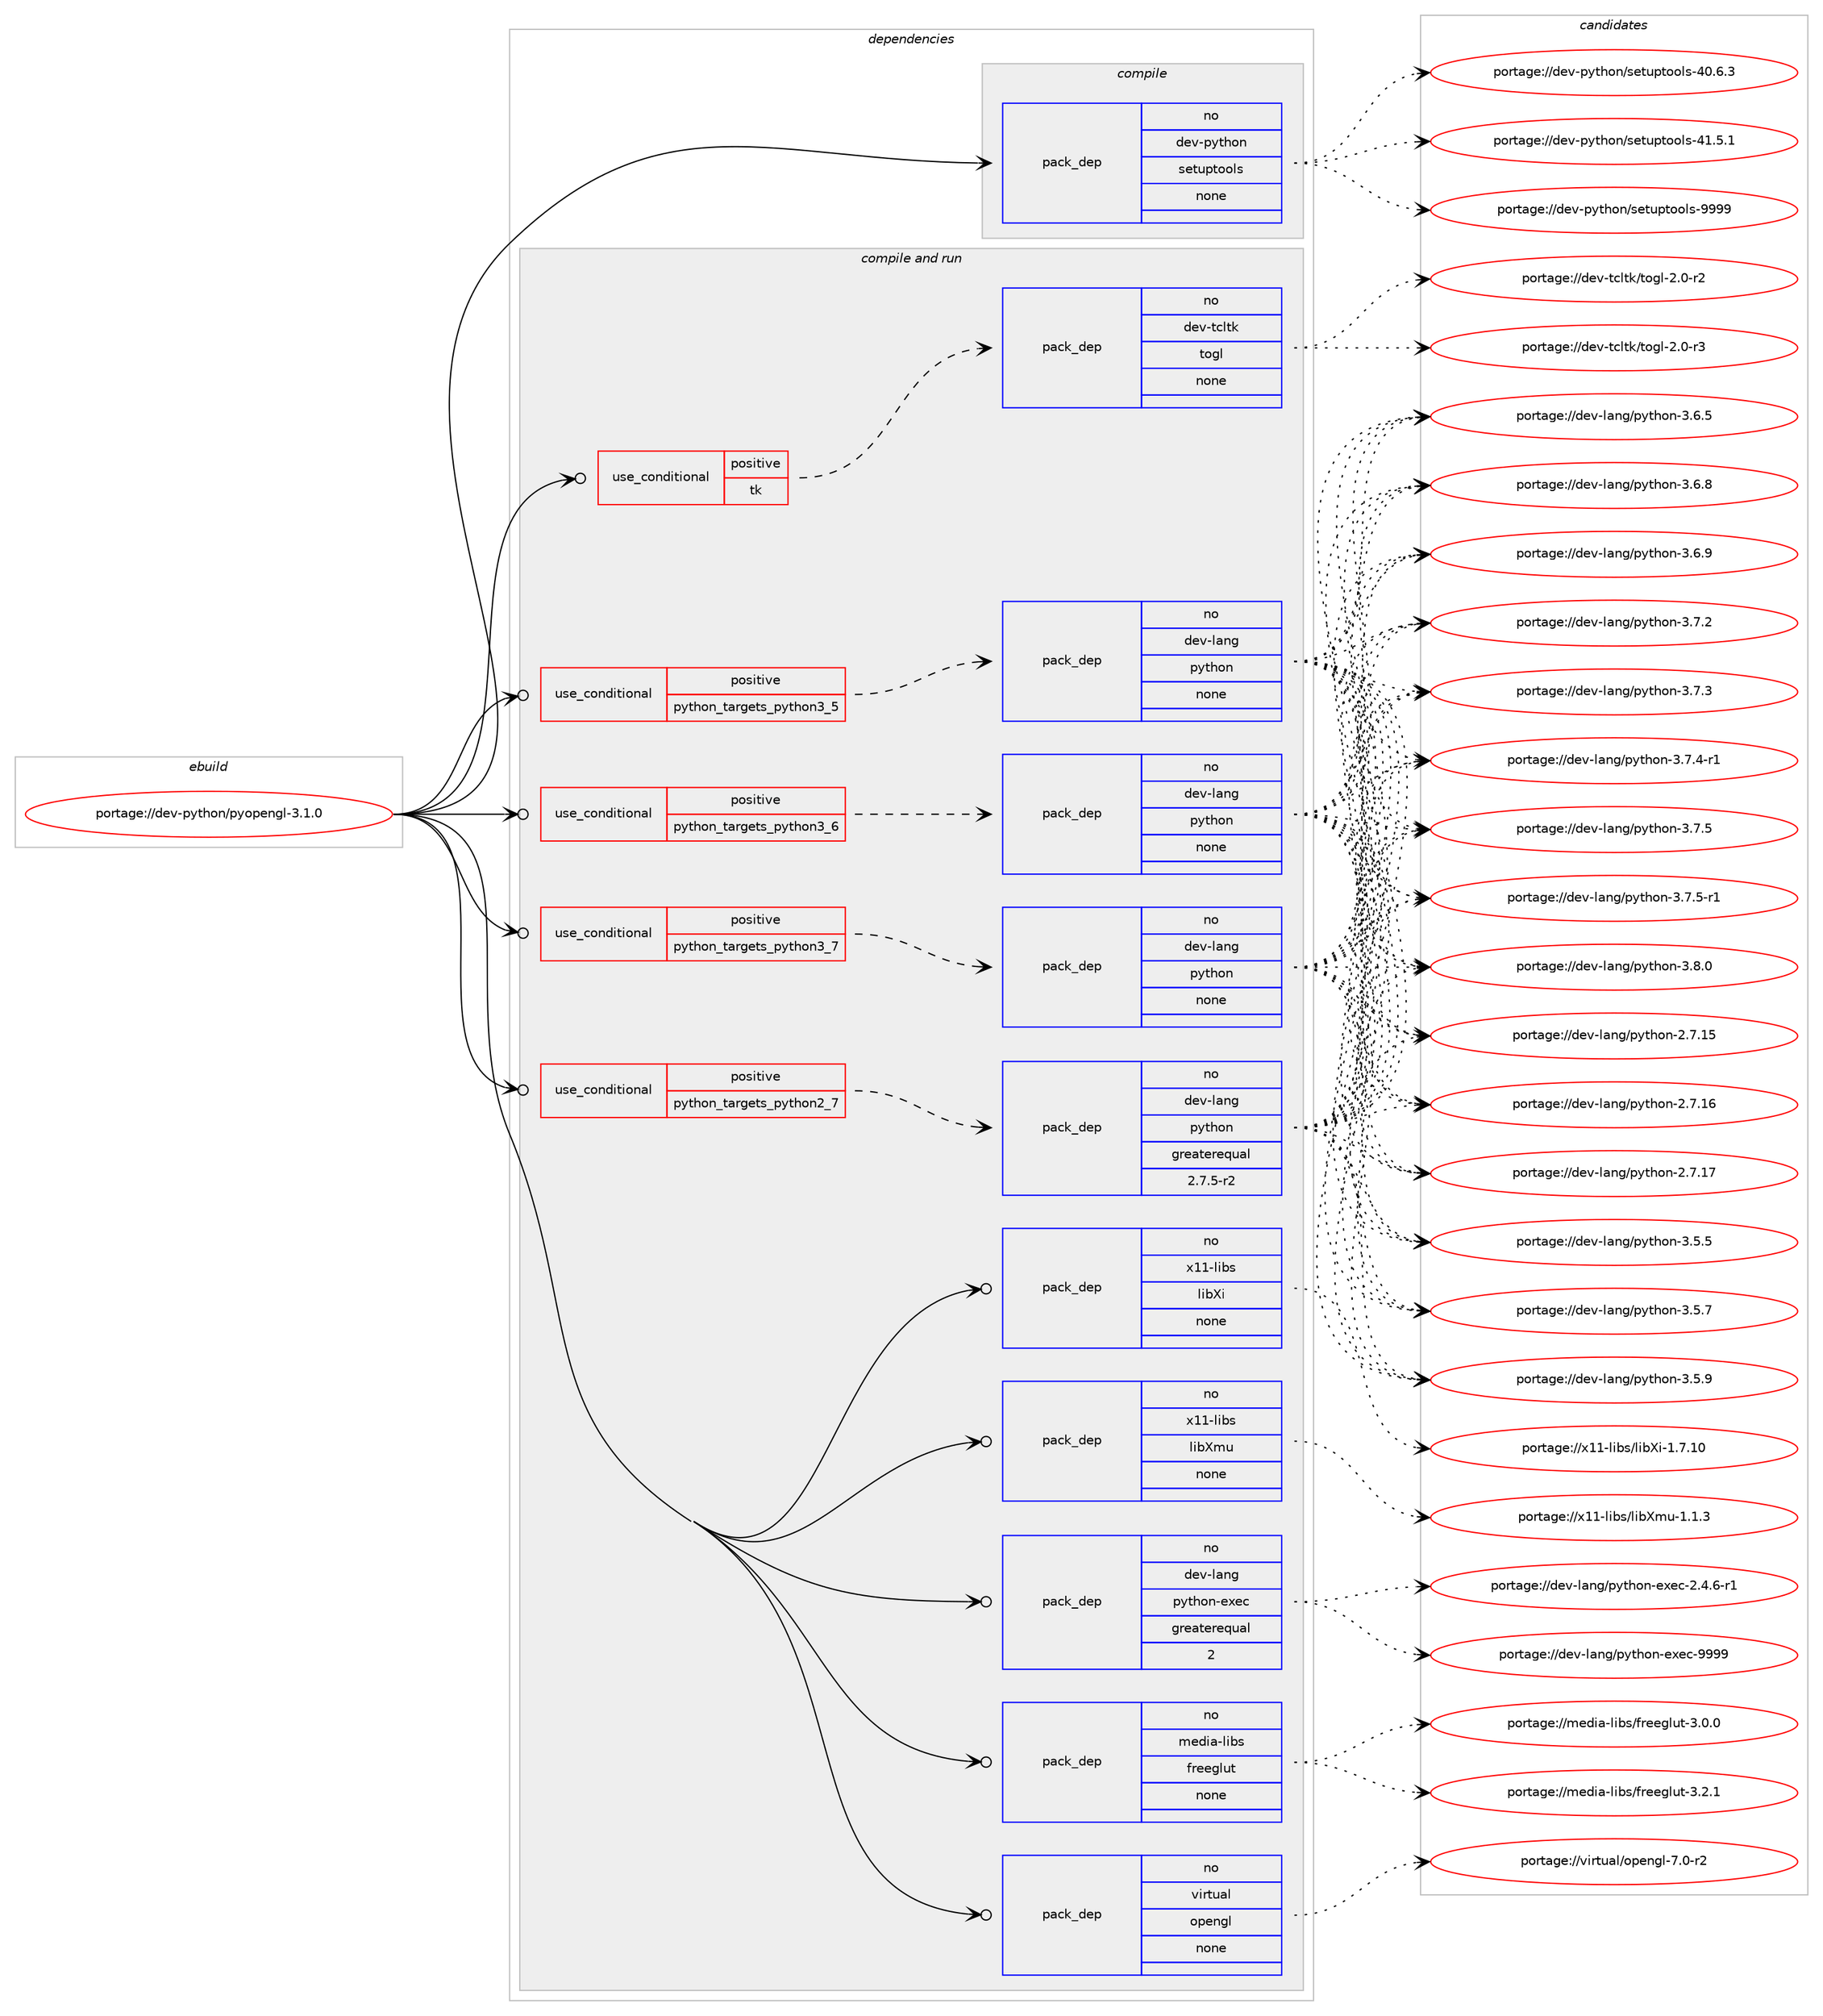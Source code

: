 digraph prolog {

# *************
# Graph options
# *************

newrank=true;
concentrate=true;
compound=true;
graph [rankdir=LR,fontname=Helvetica,fontsize=10,ranksep=1.5];#, ranksep=2.5, nodesep=0.2];
edge  [arrowhead=vee];
node  [fontname=Helvetica,fontsize=10];

# **********
# The ebuild
# **********

subgraph cluster_leftcol {
color=gray;
rank=same;
label=<<i>ebuild</i>>;
id [label="portage://dev-python/pyopengl-3.1.0", color=red, width=4, href="../dev-python/pyopengl-3.1.0.svg"];
}

# ****************
# The dependencies
# ****************

subgraph cluster_midcol {
color=gray;
label=<<i>dependencies</i>>;
subgraph cluster_compile {
fillcolor="#eeeeee";
style=filled;
label=<<i>compile</i>>;
subgraph pack123500 {
dependency162670 [label=<<TABLE BORDER="0" CELLBORDER="1" CELLSPACING="0" CELLPADDING="4" WIDTH="220"><TR><TD ROWSPAN="6" CELLPADDING="30">pack_dep</TD></TR><TR><TD WIDTH="110">no</TD></TR><TR><TD>dev-python</TD></TR><TR><TD>setuptools</TD></TR><TR><TD>none</TD></TR><TR><TD></TD></TR></TABLE>>, shape=none, color=blue];
}
id:e -> dependency162670:w [weight=20,style="solid",arrowhead="vee"];
}
subgraph cluster_compileandrun {
fillcolor="#eeeeee";
style=filled;
label=<<i>compile and run</i>>;
subgraph cond35790 {
dependency162671 [label=<<TABLE BORDER="0" CELLBORDER="1" CELLSPACING="0" CELLPADDING="4"><TR><TD ROWSPAN="3" CELLPADDING="10">use_conditional</TD></TR><TR><TD>positive</TD></TR><TR><TD>python_targets_python2_7</TD></TR></TABLE>>, shape=none, color=red];
subgraph pack123501 {
dependency162672 [label=<<TABLE BORDER="0" CELLBORDER="1" CELLSPACING="0" CELLPADDING="4" WIDTH="220"><TR><TD ROWSPAN="6" CELLPADDING="30">pack_dep</TD></TR><TR><TD WIDTH="110">no</TD></TR><TR><TD>dev-lang</TD></TR><TR><TD>python</TD></TR><TR><TD>greaterequal</TD></TR><TR><TD>2.7.5-r2</TD></TR></TABLE>>, shape=none, color=blue];
}
dependency162671:e -> dependency162672:w [weight=20,style="dashed",arrowhead="vee"];
}
id:e -> dependency162671:w [weight=20,style="solid",arrowhead="odotvee"];
subgraph cond35791 {
dependency162673 [label=<<TABLE BORDER="0" CELLBORDER="1" CELLSPACING="0" CELLPADDING="4"><TR><TD ROWSPAN="3" CELLPADDING="10">use_conditional</TD></TR><TR><TD>positive</TD></TR><TR><TD>python_targets_python3_5</TD></TR></TABLE>>, shape=none, color=red];
subgraph pack123502 {
dependency162674 [label=<<TABLE BORDER="0" CELLBORDER="1" CELLSPACING="0" CELLPADDING="4" WIDTH="220"><TR><TD ROWSPAN="6" CELLPADDING="30">pack_dep</TD></TR><TR><TD WIDTH="110">no</TD></TR><TR><TD>dev-lang</TD></TR><TR><TD>python</TD></TR><TR><TD>none</TD></TR><TR><TD></TD></TR></TABLE>>, shape=none, color=blue];
}
dependency162673:e -> dependency162674:w [weight=20,style="dashed",arrowhead="vee"];
}
id:e -> dependency162673:w [weight=20,style="solid",arrowhead="odotvee"];
subgraph cond35792 {
dependency162675 [label=<<TABLE BORDER="0" CELLBORDER="1" CELLSPACING="0" CELLPADDING="4"><TR><TD ROWSPAN="3" CELLPADDING="10">use_conditional</TD></TR><TR><TD>positive</TD></TR><TR><TD>python_targets_python3_6</TD></TR></TABLE>>, shape=none, color=red];
subgraph pack123503 {
dependency162676 [label=<<TABLE BORDER="0" CELLBORDER="1" CELLSPACING="0" CELLPADDING="4" WIDTH="220"><TR><TD ROWSPAN="6" CELLPADDING="30">pack_dep</TD></TR><TR><TD WIDTH="110">no</TD></TR><TR><TD>dev-lang</TD></TR><TR><TD>python</TD></TR><TR><TD>none</TD></TR><TR><TD></TD></TR></TABLE>>, shape=none, color=blue];
}
dependency162675:e -> dependency162676:w [weight=20,style="dashed",arrowhead="vee"];
}
id:e -> dependency162675:w [weight=20,style="solid",arrowhead="odotvee"];
subgraph cond35793 {
dependency162677 [label=<<TABLE BORDER="0" CELLBORDER="1" CELLSPACING="0" CELLPADDING="4"><TR><TD ROWSPAN="3" CELLPADDING="10">use_conditional</TD></TR><TR><TD>positive</TD></TR><TR><TD>python_targets_python3_7</TD></TR></TABLE>>, shape=none, color=red];
subgraph pack123504 {
dependency162678 [label=<<TABLE BORDER="0" CELLBORDER="1" CELLSPACING="0" CELLPADDING="4" WIDTH="220"><TR><TD ROWSPAN="6" CELLPADDING="30">pack_dep</TD></TR><TR><TD WIDTH="110">no</TD></TR><TR><TD>dev-lang</TD></TR><TR><TD>python</TD></TR><TR><TD>none</TD></TR><TR><TD></TD></TR></TABLE>>, shape=none, color=blue];
}
dependency162677:e -> dependency162678:w [weight=20,style="dashed",arrowhead="vee"];
}
id:e -> dependency162677:w [weight=20,style="solid",arrowhead="odotvee"];
subgraph cond35794 {
dependency162679 [label=<<TABLE BORDER="0" CELLBORDER="1" CELLSPACING="0" CELLPADDING="4"><TR><TD ROWSPAN="3" CELLPADDING="10">use_conditional</TD></TR><TR><TD>positive</TD></TR><TR><TD>tk</TD></TR></TABLE>>, shape=none, color=red];
subgraph pack123505 {
dependency162680 [label=<<TABLE BORDER="0" CELLBORDER="1" CELLSPACING="0" CELLPADDING="4" WIDTH="220"><TR><TD ROWSPAN="6" CELLPADDING="30">pack_dep</TD></TR><TR><TD WIDTH="110">no</TD></TR><TR><TD>dev-tcltk</TD></TR><TR><TD>togl</TD></TR><TR><TD>none</TD></TR><TR><TD></TD></TR></TABLE>>, shape=none, color=blue];
}
dependency162679:e -> dependency162680:w [weight=20,style="dashed",arrowhead="vee"];
}
id:e -> dependency162679:w [weight=20,style="solid",arrowhead="odotvee"];
subgraph pack123506 {
dependency162681 [label=<<TABLE BORDER="0" CELLBORDER="1" CELLSPACING="0" CELLPADDING="4" WIDTH="220"><TR><TD ROWSPAN="6" CELLPADDING="30">pack_dep</TD></TR><TR><TD WIDTH="110">no</TD></TR><TR><TD>dev-lang</TD></TR><TR><TD>python-exec</TD></TR><TR><TD>greaterequal</TD></TR><TR><TD>2</TD></TR></TABLE>>, shape=none, color=blue];
}
id:e -> dependency162681:w [weight=20,style="solid",arrowhead="odotvee"];
subgraph pack123507 {
dependency162682 [label=<<TABLE BORDER="0" CELLBORDER="1" CELLSPACING="0" CELLPADDING="4" WIDTH="220"><TR><TD ROWSPAN="6" CELLPADDING="30">pack_dep</TD></TR><TR><TD WIDTH="110">no</TD></TR><TR><TD>media-libs</TD></TR><TR><TD>freeglut</TD></TR><TR><TD>none</TD></TR><TR><TD></TD></TR></TABLE>>, shape=none, color=blue];
}
id:e -> dependency162682:w [weight=20,style="solid",arrowhead="odotvee"];
subgraph pack123508 {
dependency162683 [label=<<TABLE BORDER="0" CELLBORDER="1" CELLSPACING="0" CELLPADDING="4" WIDTH="220"><TR><TD ROWSPAN="6" CELLPADDING="30">pack_dep</TD></TR><TR><TD WIDTH="110">no</TD></TR><TR><TD>virtual</TD></TR><TR><TD>opengl</TD></TR><TR><TD>none</TD></TR><TR><TD></TD></TR></TABLE>>, shape=none, color=blue];
}
id:e -> dependency162683:w [weight=20,style="solid",arrowhead="odotvee"];
subgraph pack123509 {
dependency162684 [label=<<TABLE BORDER="0" CELLBORDER="1" CELLSPACING="0" CELLPADDING="4" WIDTH="220"><TR><TD ROWSPAN="6" CELLPADDING="30">pack_dep</TD></TR><TR><TD WIDTH="110">no</TD></TR><TR><TD>x11-libs</TD></TR><TR><TD>libXi</TD></TR><TR><TD>none</TD></TR><TR><TD></TD></TR></TABLE>>, shape=none, color=blue];
}
id:e -> dependency162684:w [weight=20,style="solid",arrowhead="odotvee"];
subgraph pack123510 {
dependency162685 [label=<<TABLE BORDER="0" CELLBORDER="1" CELLSPACING="0" CELLPADDING="4" WIDTH="220"><TR><TD ROWSPAN="6" CELLPADDING="30">pack_dep</TD></TR><TR><TD WIDTH="110">no</TD></TR><TR><TD>x11-libs</TD></TR><TR><TD>libXmu</TD></TR><TR><TD>none</TD></TR><TR><TD></TD></TR></TABLE>>, shape=none, color=blue];
}
id:e -> dependency162685:w [weight=20,style="solid",arrowhead="odotvee"];
}
subgraph cluster_run {
fillcolor="#eeeeee";
style=filled;
label=<<i>run</i>>;
}
}

# **************
# The candidates
# **************

subgraph cluster_choices {
rank=same;
color=gray;
label=<<i>candidates</i>>;

subgraph choice123500 {
color=black;
nodesep=1;
choiceportage100101118451121211161041111104711510111611711211611111110811545524846544651 [label="portage://dev-python/setuptools-40.6.3", color=red, width=4,href="../dev-python/setuptools-40.6.3.svg"];
choiceportage100101118451121211161041111104711510111611711211611111110811545524946534649 [label="portage://dev-python/setuptools-41.5.1", color=red, width=4,href="../dev-python/setuptools-41.5.1.svg"];
choiceportage10010111845112121116104111110471151011161171121161111111081154557575757 [label="portage://dev-python/setuptools-9999", color=red, width=4,href="../dev-python/setuptools-9999.svg"];
dependency162670:e -> choiceportage100101118451121211161041111104711510111611711211611111110811545524846544651:w [style=dotted,weight="100"];
dependency162670:e -> choiceportage100101118451121211161041111104711510111611711211611111110811545524946534649:w [style=dotted,weight="100"];
dependency162670:e -> choiceportage10010111845112121116104111110471151011161171121161111111081154557575757:w [style=dotted,weight="100"];
}
subgraph choice123501 {
color=black;
nodesep=1;
choiceportage10010111845108971101034711212111610411111045504655464953 [label="portage://dev-lang/python-2.7.15", color=red, width=4,href="../dev-lang/python-2.7.15.svg"];
choiceportage10010111845108971101034711212111610411111045504655464954 [label="portage://dev-lang/python-2.7.16", color=red, width=4,href="../dev-lang/python-2.7.16.svg"];
choiceportage10010111845108971101034711212111610411111045504655464955 [label="portage://dev-lang/python-2.7.17", color=red, width=4,href="../dev-lang/python-2.7.17.svg"];
choiceportage100101118451089711010347112121116104111110455146534653 [label="portage://dev-lang/python-3.5.5", color=red, width=4,href="../dev-lang/python-3.5.5.svg"];
choiceportage100101118451089711010347112121116104111110455146534655 [label="portage://dev-lang/python-3.5.7", color=red, width=4,href="../dev-lang/python-3.5.7.svg"];
choiceportage100101118451089711010347112121116104111110455146534657 [label="portage://dev-lang/python-3.5.9", color=red, width=4,href="../dev-lang/python-3.5.9.svg"];
choiceportage100101118451089711010347112121116104111110455146544653 [label="portage://dev-lang/python-3.6.5", color=red, width=4,href="../dev-lang/python-3.6.5.svg"];
choiceportage100101118451089711010347112121116104111110455146544656 [label="portage://dev-lang/python-3.6.8", color=red, width=4,href="../dev-lang/python-3.6.8.svg"];
choiceportage100101118451089711010347112121116104111110455146544657 [label="portage://dev-lang/python-3.6.9", color=red, width=4,href="../dev-lang/python-3.6.9.svg"];
choiceportage100101118451089711010347112121116104111110455146554650 [label="portage://dev-lang/python-3.7.2", color=red, width=4,href="../dev-lang/python-3.7.2.svg"];
choiceportage100101118451089711010347112121116104111110455146554651 [label="portage://dev-lang/python-3.7.3", color=red, width=4,href="../dev-lang/python-3.7.3.svg"];
choiceportage1001011184510897110103471121211161041111104551465546524511449 [label="portage://dev-lang/python-3.7.4-r1", color=red, width=4,href="../dev-lang/python-3.7.4-r1.svg"];
choiceportage100101118451089711010347112121116104111110455146554653 [label="portage://dev-lang/python-3.7.5", color=red, width=4,href="../dev-lang/python-3.7.5.svg"];
choiceportage1001011184510897110103471121211161041111104551465546534511449 [label="portage://dev-lang/python-3.7.5-r1", color=red, width=4,href="../dev-lang/python-3.7.5-r1.svg"];
choiceportage100101118451089711010347112121116104111110455146564648 [label="portage://dev-lang/python-3.8.0", color=red, width=4,href="../dev-lang/python-3.8.0.svg"];
dependency162672:e -> choiceportage10010111845108971101034711212111610411111045504655464953:w [style=dotted,weight="100"];
dependency162672:e -> choiceportage10010111845108971101034711212111610411111045504655464954:w [style=dotted,weight="100"];
dependency162672:e -> choiceportage10010111845108971101034711212111610411111045504655464955:w [style=dotted,weight="100"];
dependency162672:e -> choiceportage100101118451089711010347112121116104111110455146534653:w [style=dotted,weight="100"];
dependency162672:e -> choiceportage100101118451089711010347112121116104111110455146534655:w [style=dotted,weight="100"];
dependency162672:e -> choiceportage100101118451089711010347112121116104111110455146534657:w [style=dotted,weight="100"];
dependency162672:e -> choiceportage100101118451089711010347112121116104111110455146544653:w [style=dotted,weight="100"];
dependency162672:e -> choiceportage100101118451089711010347112121116104111110455146544656:w [style=dotted,weight="100"];
dependency162672:e -> choiceportage100101118451089711010347112121116104111110455146544657:w [style=dotted,weight="100"];
dependency162672:e -> choiceportage100101118451089711010347112121116104111110455146554650:w [style=dotted,weight="100"];
dependency162672:e -> choiceportage100101118451089711010347112121116104111110455146554651:w [style=dotted,weight="100"];
dependency162672:e -> choiceportage1001011184510897110103471121211161041111104551465546524511449:w [style=dotted,weight="100"];
dependency162672:e -> choiceportage100101118451089711010347112121116104111110455146554653:w [style=dotted,weight="100"];
dependency162672:e -> choiceportage1001011184510897110103471121211161041111104551465546534511449:w [style=dotted,weight="100"];
dependency162672:e -> choiceportage100101118451089711010347112121116104111110455146564648:w [style=dotted,weight="100"];
}
subgraph choice123502 {
color=black;
nodesep=1;
choiceportage10010111845108971101034711212111610411111045504655464953 [label="portage://dev-lang/python-2.7.15", color=red, width=4,href="../dev-lang/python-2.7.15.svg"];
choiceportage10010111845108971101034711212111610411111045504655464954 [label="portage://dev-lang/python-2.7.16", color=red, width=4,href="../dev-lang/python-2.7.16.svg"];
choiceportage10010111845108971101034711212111610411111045504655464955 [label="portage://dev-lang/python-2.7.17", color=red, width=4,href="../dev-lang/python-2.7.17.svg"];
choiceportage100101118451089711010347112121116104111110455146534653 [label="portage://dev-lang/python-3.5.5", color=red, width=4,href="../dev-lang/python-3.5.5.svg"];
choiceportage100101118451089711010347112121116104111110455146534655 [label="portage://dev-lang/python-3.5.7", color=red, width=4,href="../dev-lang/python-3.5.7.svg"];
choiceportage100101118451089711010347112121116104111110455146534657 [label="portage://dev-lang/python-3.5.9", color=red, width=4,href="../dev-lang/python-3.5.9.svg"];
choiceportage100101118451089711010347112121116104111110455146544653 [label="portage://dev-lang/python-3.6.5", color=red, width=4,href="../dev-lang/python-3.6.5.svg"];
choiceportage100101118451089711010347112121116104111110455146544656 [label="portage://dev-lang/python-3.6.8", color=red, width=4,href="../dev-lang/python-3.6.8.svg"];
choiceportage100101118451089711010347112121116104111110455146544657 [label="portage://dev-lang/python-3.6.9", color=red, width=4,href="../dev-lang/python-3.6.9.svg"];
choiceportage100101118451089711010347112121116104111110455146554650 [label="portage://dev-lang/python-3.7.2", color=red, width=4,href="../dev-lang/python-3.7.2.svg"];
choiceportage100101118451089711010347112121116104111110455146554651 [label="portage://dev-lang/python-3.7.3", color=red, width=4,href="../dev-lang/python-3.7.3.svg"];
choiceportage1001011184510897110103471121211161041111104551465546524511449 [label="portage://dev-lang/python-3.7.4-r1", color=red, width=4,href="../dev-lang/python-3.7.4-r1.svg"];
choiceportage100101118451089711010347112121116104111110455146554653 [label="portage://dev-lang/python-3.7.5", color=red, width=4,href="../dev-lang/python-3.7.5.svg"];
choiceportage1001011184510897110103471121211161041111104551465546534511449 [label="portage://dev-lang/python-3.7.5-r1", color=red, width=4,href="../dev-lang/python-3.7.5-r1.svg"];
choiceportage100101118451089711010347112121116104111110455146564648 [label="portage://dev-lang/python-3.8.0", color=red, width=4,href="../dev-lang/python-3.8.0.svg"];
dependency162674:e -> choiceportage10010111845108971101034711212111610411111045504655464953:w [style=dotted,weight="100"];
dependency162674:e -> choiceportage10010111845108971101034711212111610411111045504655464954:w [style=dotted,weight="100"];
dependency162674:e -> choiceportage10010111845108971101034711212111610411111045504655464955:w [style=dotted,weight="100"];
dependency162674:e -> choiceportage100101118451089711010347112121116104111110455146534653:w [style=dotted,weight="100"];
dependency162674:e -> choiceportage100101118451089711010347112121116104111110455146534655:w [style=dotted,weight="100"];
dependency162674:e -> choiceportage100101118451089711010347112121116104111110455146534657:w [style=dotted,weight="100"];
dependency162674:e -> choiceportage100101118451089711010347112121116104111110455146544653:w [style=dotted,weight="100"];
dependency162674:e -> choiceportage100101118451089711010347112121116104111110455146544656:w [style=dotted,weight="100"];
dependency162674:e -> choiceportage100101118451089711010347112121116104111110455146544657:w [style=dotted,weight="100"];
dependency162674:e -> choiceportage100101118451089711010347112121116104111110455146554650:w [style=dotted,weight="100"];
dependency162674:e -> choiceportage100101118451089711010347112121116104111110455146554651:w [style=dotted,weight="100"];
dependency162674:e -> choiceportage1001011184510897110103471121211161041111104551465546524511449:w [style=dotted,weight="100"];
dependency162674:e -> choiceportage100101118451089711010347112121116104111110455146554653:w [style=dotted,weight="100"];
dependency162674:e -> choiceportage1001011184510897110103471121211161041111104551465546534511449:w [style=dotted,weight="100"];
dependency162674:e -> choiceportage100101118451089711010347112121116104111110455146564648:w [style=dotted,weight="100"];
}
subgraph choice123503 {
color=black;
nodesep=1;
choiceportage10010111845108971101034711212111610411111045504655464953 [label="portage://dev-lang/python-2.7.15", color=red, width=4,href="../dev-lang/python-2.7.15.svg"];
choiceportage10010111845108971101034711212111610411111045504655464954 [label="portage://dev-lang/python-2.7.16", color=red, width=4,href="../dev-lang/python-2.7.16.svg"];
choiceportage10010111845108971101034711212111610411111045504655464955 [label="portage://dev-lang/python-2.7.17", color=red, width=4,href="../dev-lang/python-2.7.17.svg"];
choiceportage100101118451089711010347112121116104111110455146534653 [label="portage://dev-lang/python-3.5.5", color=red, width=4,href="../dev-lang/python-3.5.5.svg"];
choiceportage100101118451089711010347112121116104111110455146534655 [label="portage://dev-lang/python-3.5.7", color=red, width=4,href="../dev-lang/python-3.5.7.svg"];
choiceportage100101118451089711010347112121116104111110455146534657 [label="portage://dev-lang/python-3.5.9", color=red, width=4,href="../dev-lang/python-3.5.9.svg"];
choiceportage100101118451089711010347112121116104111110455146544653 [label="portage://dev-lang/python-3.6.5", color=red, width=4,href="../dev-lang/python-3.6.5.svg"];
choiceportage100101118451089711010347112121116104111110455146544656 [label="portage://dev-lang/python-3.6.8", color=red, width=4,href="../dev-lang/python-3.6.8.svg"];
choiceportage100101118451089711010347112121116104111110455146544657 [label="portage://dev-lang/python-3.6.9", color=red, width=4,href="../dev-lang/python-3.6.9.svg"];
choiceportage100101118451089711010347112121116104111110455146554650 [label="portage://dev-lang/python-3.7.2", color=red, width=4,href="../dev-lang/python-3.7.2.svg"];
choiceportage100101118451089711010347112121116104111110455146554651 [label="portage://dev-lang/python-3.7.3", color=red, width=4,href="../dev-lang/python-3.7.3.svg"];
choiceportage1001011184510897110103471121211161041111104551465546524511449 [label="portage://dev-lang/python-3.7.4-r1", color=red, width=4,href="../dev-lang/python-3.7.4-r1.svg"];
choiceportage100101118451089711010347112121116104111110455146554653 [label="portage://dev-lang/python-3.7.5", color=red, width=4,href="../dev-lang/python-3.7.5.svg"];
choiceportage1001011184510897110103471121211161041111104551465546534511449 [label="portage://dev-lang/python-3.7.5-r1", color=red, width=4,href="../dev-lang/python-3.7.5-r1.svg"];
choiceportage100101118451089711010347112121116104111110455146564648 [label="portage://dev-lang/python-3.8.0", color=red, width=4,href="../dev-lang/python-3.8.0.svg"];
dependency162676:e -> choiceportage10010111845108971101034711212111610411111045504655464953:w [style=dotted,weight="100"];
dependency162676:e -> choiceportage10010111845108971101034711212111610411111045504655464954:w [style=dotted,weight="100"];
dependency162676:e -> choiceportage10010111845108971101034711212111610411111045504655464955:w [style=dotted,weight="100"];
dependency162676:e -> choiceportage100101118451089711010347112121116104111110455146534653:w [style=dotted,weight="100"];
dependency162676:e -> choiceportage100101118451089711010347112121116104111110455146534655:w [style=dotted,weight="100"];
dependency162676:e -> choiceportage100101118451089711010347112121116104111110455146534657:w [style=dotted,weight="100"];
dependency162676:e -> choiceportage100101118451089711010347112121116104111110455146544653:w [style=dotted,weight="100"];
dependency162676:e -> choiceportage100101118451089711010347112121116104111110455146544656:w [style=dotted,weight="100"];
dependency162676:e -> choiceportage100101118451089711010347112121116104111110455146544657:w [style=dotted,weight="100"];
dependency162676:e -> choiceportage100101118451089711010347112121116104111110455146554650:w [style=dotted,weight="100"];
dependency162676:e -> choiceportage100101118451089711010347112121116104111110455146554651:w [style=dotted,weight="100"];
dependency162676:e -> choiceportage1001011184510897110103471121211161041111104551465546524511449:w [style=dotted,weight="100"];
dependency162676:e -> choiceportage100101118451089711010347112121116104111110455146554653:w [style=dotted,weight="100"];
dependency162676:e -> choiceportage1001011184510897110103471121211161041111104551465546534511449:w [style=dotted,weight="100"];
dependency162676:e -> choiceportage100101118451089711010347112121116104111110455146564648:w [style=dotted,weight="100"];
}
subgraph choice123504 {
color=black;
nodesep=1;
choiceportage10010111845108971101034711212111610411111045504655464953 [label="portage://dev-lang/python-2.7.15", color=red, width=4,href="../dev-lang/python-2.7.15.svg"];
choiceportage10010111845108971101034711212111610411111045504655464954 [label="portage://dev-lang/python-2.7.16", color=red, width=4,href="../dev-lang/python-2.7.16.svg"];
choiceportage10010111845108971101034711212111610411111045504655464955 [label="portage://dev-lang/python-2.7.17", color=red, width=4,href="../dev-lang/python-2.7.17.svg"];
choiceportage100101118451089711010347112121116104111110455146534653 [label="portage://dev-lang/python-3.5.5", color=red, width=4,href="../dev-lang/python-3.5.5.svg"];
choiceportage100101118451089711010347112121116104111110455146534655 [label="portage://dev-lang/python-3.5.7", color=red, width=4,href="../dev-lang/python-3.5.7.svg"];
choiceportage100101118451089711010347112121116104111110455146534657 [label="portage://dev-lang/python-3.5.9", color=red, width=4,href="../dev-lang/python-3.5.9.svg"];
choiceportage100101118451089711010347112121116104111110455146544653 [label="portage://dev-lang/python-3.6.5", color=red, width=4,href="../dev-lang/python-3.6.5.svg"];
choiceportage100101118451089711010347112121116104111110455146544656 [label="portage://dev-lang/python-3.6.8", color=red, width=4,href="../dev-lang/python-3.6.8.svg"];
choiceportage100101118451089711010347112121116104111110455146544657 [label="portage://dev-lang/python-3.6.9", color=red, width=4,href="../dev-lang/python-3.6.9.svg"];
choiceportage100101118451089711010347112121116104111110455146554650 [label="portage://dev-lang/python-3.7.2", color=red, width=4,href="../dev-lang/python-3.7.2.svg"];
choiceportage100101118451089711010347112121116104111110455146554651 [label="portage://dev-lang/python-3.7.3", color=red, width=4,href="../dev-lang/python-3.7.3.svg"];
choiceportage1001011184510897110103471121211161041111104551465546524511449 [label="portage://dev-lang/python-3.7.4-r1", color=red, width=4,href="../dev-lang/python-3.7.4-r1.svg"];
choiceportage100101118451089711010347112121116104111110455146554653 [label="portage://dev-lang/python-3.7.5", color=red, width=4,href="../dev-lang/python-3.7.5.svg"];
choiceportage1001011184510897110103471121211161041111104551465546534511449 [label="portage://dev-lang/python-3.7.5-r1", color=red, width=4,href="../dev-lang/python-3.7.5-r1.svg"];
choiceportage100101118451089711010347112121116104111110455146564648 [label="portage://dev-lang/python-3.8.0", color=red, width=4,href="../dev-lang/python-3.8.0.svg"];
dependency162678:e -> choiceportage10010111845108971101034711212111610411111045504655464953:w [style=dotted,weight="100"];
dependency162678:e -> choiceportage10010111845108971101034711212111610411111045504655464954:w [style=dotted,weight="100"];
dependency162678:e -> choiceportage10010111845108971101034711212111610411111045504655464955:w [style=dotted,weight="100"];
dependency162678:e -> choiceportage100101118451089711010347112121116104111110455146534653:w [style=dotted,weight="100"];
dependency162678:e -> choiceportage100101118451089711010347112121116104111110455146534655:w [style=dotted,weight="100"];
dependency162678:e -> choiceportage100101118451089711010347112121116104111110455146534657:w [style=dotted,weight="100"];
dependency162678:e -> choiceportage100101118451089711010347112121116104111110455146544653:w [style=dotted,weight="100"];
dependency162678:e -> choiceportage100101118451089711010347112121116104111110455146544656:w [style=dotted,weight="100"];
dependency162678:e -> choiceportage100101118451089711010347112121116104111110455146544657:w [style=dotted,weight="100"];
dependency162678:e -> choiceportage100101118451089711010347112121116104111110455146554650:w [style=dotted,weight="100"];
dependency162678:e -> choiceportage100101118451089711010347112121116104111110455146554651:w [style=dotted,weight="100"];
dependency162678:e -> choiceportage1001011184510897110103471121211161041111104551465546524511449:w [style=dotted,weight="100"];
dependency162678:e -> choiceportage100101118451089711010347112121116104111110455146554653:w [style=dotted,weight="100"];
dependency162678:e -> choiceportage1001011184510897110103471121211161041111104551465546534511449:w [style=dotted,weight="100"];
dependency162678:e -> choiceportage100101118451089711010347112121116104111110455146564648:w [style=dotted,weight="100"];
}
subgraph choice123505 {
color=black;
nodesep=1;
choiceportage100101118451169910811610747116111103108455046484511450 [label="portage://dev-tcltk/togl-2.0-r2", color=red, width=4,href="../dev-tcltk/togl-2.0-r2.svg"];
choiceportage100101118451169910811610747116111103108455046484511451 [label="portage://dev-tcltk/togl-2.0-r3", color=red, width=4,href="../dev-tcltk/togl-2.0-r3.svg"];
dependency162680:e -> choiceportage100101118451169910811610747116111103108455046484511450:w [style=dotted,weight="100"];
dependency162680:e -> choiceportage100101118451169910811610747116111103108455046484511451:w [style=dotted,weight="100"];
}
subgraph choice123506 {
color=black;
nodesep=1;
choiceportage10010111845108971101034711212111610411111045101120101994550465246544511449 [label="portage://dev-lang/python-exec-2.4.6-r1", color=red, width=4,href="../dev-lang/python-exec-2.4.6-r1.svg"];
choiceportage10010111845108971101034711212111610411111045101120101994557575757 [label="portage://dev-lang/python-exec-9999", color=red, width=4,href="../dev-lang/python-exec-9999.svg"];
dependency162681:e -> choiceportage10010111845108971101034711212111610411111045101120101994550465246544511449:w [style=dotted,weight="100"];
dependency162681:e -> choiceportage10010111845108971101034711212111610411111045101120101994557575757:w [style=dotted,weight="100"];
}
subgraph choice123507 {
color=black;
nodesep=1;
choiceportage10910110010597451081059811547102114101101103108117116455146484648 [label="portage://media-libs/freeglut-3.0.0", color=red, width=4,href="../media-libs/freeglut-3.0.0.svg"];
choiceportage10910110010597451081059811547102114101101103108117116455146504649 [label="portage://media-libs/freeglut-3.2.1", color=red, width=4,href="../media-libs/freeglut-3.2.1.svg"];
dependency162682:e -> choiceportage10910110010597451081059811547102114101101103108117116455146484648:w [style=dotted,weight="100"];
dependency162682:e -> choiceportage10910110010597451081059811547102114101101103108117116455146504649:w [style=dotted,weight="100"];
}
subgraph choice123508 {
color=black;
nodesep=1;
choiceportage1181051141161179710847111112101110103108455546484511450 [label="portage://virtual/opengl-7.0-r2", color=red, width=4,href="../virtual/opengl-7.0-r2.svg"];
dependency162683:e -> choiceportage1181051141161179710847111112101110103108455546484511450:w [style=dotted,weight="100"];
}
subgraph choice123509 {
color=black;
nodesep=1;
choiceportage1204949451081059811547108105988810545494655464948 [label="portage://x11-libs/libXi-1.7.10", color=red, width=4,href="../x11-libs/libXi-1.7.10.svg"];
dependency162684:e -> choiceportage1204949451081059811547108105988810545494655464948:w [style=dotted,weight="100"];
}
subgraph choice123510 {
color=black;
nodesep=1;
choiceportage12049494510810598115471081059888109117454946494651 [label="portage://x11-libs/libXmu-1.1.3", color=red, width=4,href="../x11-libs/libXmu-1.1.3.svg"];
dependency162685:e -> choiceportage12049494510810598115471081059888109117454946494651:w [style=dotted,weight="100"];
}
}

}

